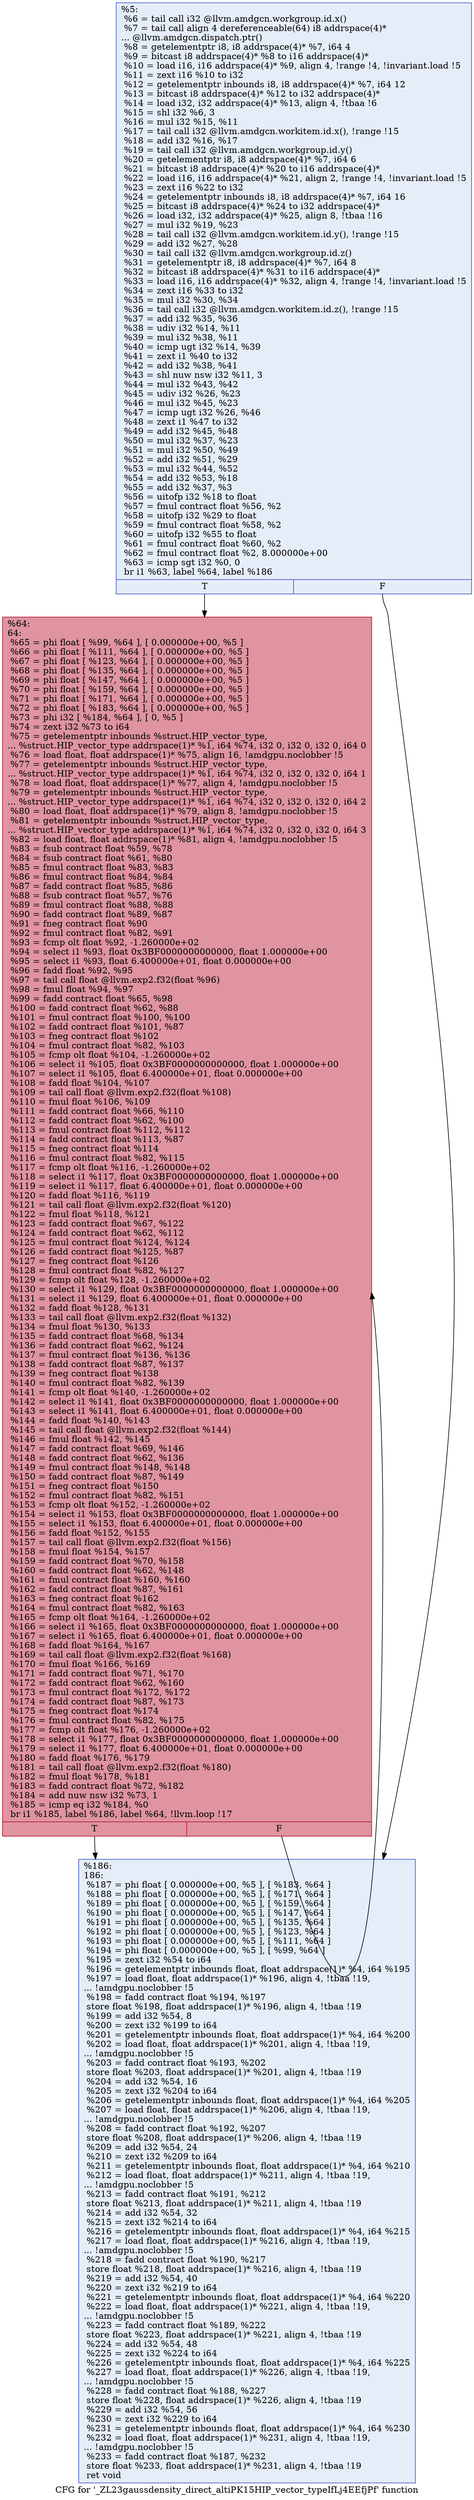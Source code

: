 digraph "CFG for '_ZL23gaussdensity_direct_altiPK15HIP_vector_typeIfLj4EEfjPf' function" {
	label="CFG for '_ZL23gaussdensity_direct_altiPK15HIP_vector_typeIfLj4EEfjPf' function";

	Node0x6158950 [shape=record,color="#3d50c3ff", style=filled, fillcolor="#c5d6f270",label="{%5:\l  %6 = tail call i32 @llvm.amdgcn.workgroup.id.x()\l  %7 = tail call align 4 dereferenceable(64) i8 addrspace(4)*\l... @llvm.amdgcn.dispatch.ptr()\l  %8 = getelementptr i8, i8 addrspace(4)* %7, i64 4\l  %9 = bitcast i8 addrspace(4)* %8 to i16 addrspace(4)*\l  %10 = load i16, i16 addrspace(4)* %9, align 4, !range !4, !invariant.load !5\l  %11 = zext i16 %10 to i32\l  %12 = getelementptr inbounds i8, i8 addrspace(4)* %7, i64 12\l  %13 = bitcast i8 addrspace(4)* %12 to i32 addrspace(4)*\l  %14 = load i32, i32 addrspace(4)* %13, align 4, !tbaa !6\l  %15 = shl i32 %6, 3\l  %16 = mul i32 %15, %11\l  %17 = tail call i32 @llvm.amdgcn.workitem.id.x(), !range !15\l  %18 = add i32 %16, %17\l  %19 = tail call i32 @llvm.amdgcn.workgroup.id.y()\l  %20 = getelementptr i8, i8 addrspace(4)* %7, i64 6\l  %21 = bitcast i8 addrspace(4)* %20 to i16 addrspace(4)*\l  %22 = load i16, i16 addrspace(4)* %21, align 2, !range !4, !invariant.load !5\l  %23 = zext i16 %22 to i32\l  %24 = getelementptr inbounds i8, i8 addrspace(4)* %7, i64 16\l  %25 = bitcast i8 addrspace(4)* %24 to i32 addrspace(4)*\l  %26 = load i32, i32 addrspace(4)* %25, align 8, !tbaa !16\l  %27 = mul i32 %19, %23\l  %28 = tail call i32 @llvm.amdgcn.workitem.id.y(), !range !15\l  %29 = add i32 %27, %28\l  %30 = tail call i32 @llvm.amdgcn.workgroup.id.z()\l  %31 = getelementptr i8, i8 addrspace(4)* %7, i64 8\l  %32 = bitcast i8 addrspace(4)* %31 to i16 addrspace(4)*\l  %33 = load i16, i16 addrspace(4)* %32, align 4, !range !4, !invariant.load !5\l  %34 = zext i16 %33 to i32\l  %35 = mul i32 %30, %34\l  %36 = tail call i32 @llvm.amdgcn.workitem.id.z(), !range !15\l  %37 = add i32 %35, %36\l  %38 = udiv i32 %14, %11\l  %39 = mul i32 %38, %11\l  %40 = icmp ugt i32 %14, %39\l  %41 = zext i1 %40 to i32\l  %42 = add i32 %38, %41\l  %43 = shl nuw nsw i32 %11, 3\l  %44 = mul i32 %43, %42\l  %45 = udiv i32 %26, %23\l  %46 = mul i32 %45, %23\l  %47 = icmp ugt i32 %26, %46\l  %48 = zext i1 %47 to i32\l  %49 = add i32 %45, %48\l  %50 = mul i32 %37, %23\l  %51 = mul i32 %50, %49\l  %52 = add i32 %51, %29\l  %53 = mul i32 %44, %52\l  %54 = add i32 %53, %18\l  %55 = add i32 %37, %3\l  %56 = uitofp i32 %18 to float\l  %57 = fmul contract float %56, %2\l  %58 = uitofp i32 %29 to float\l  %59 = fmul contract float %58, %2\l  %60 = uitofp i32 %55 to float\l  %61 = fmul contract float %60, %2\l  %62 = fmul contract float %2, 8.000000e+00\l  %63 = icmp sgt i32 %0, 0\l  br i1 %63, label %64, label %186\l|{<s0>T|<s1>F}}"];
	Node0x6158950:s0 -> Node0x615e960;
	Node0x6158950:s1 -> Node0x615e9f0;
	Node0x615e960 [shape=record,color="#b70d28ff", style=filled, fillcolor="#b70d2870",label="{%64:\l64:                                               \l  %65 = phi float [ %99, %64 ], [ 0.000000e+00, %5 ]\l  %66 = phi float [ %111, %64 ], [ 0.000000e+00, %5 ]\l  %67 = phi float [ %123, %64 ], [ 0.000000e+00, %5 ]\l  %68 = phi float [ %135, %64 ], [ 0.000000e+00, %5 ]\l  %69 = phi float [ %147, %64 ], [ 0.000000e+00, %5 ]\l  %70 = phi float [ %159, %64 ], [ 0.000000e+00, %5 ]\l  %71 = phi float [ %171, %64 ], [ 0.000000e+00, %5 ]\l  %72 = phi float [ %183, %64 ], [ 0.000000e+00, %5 ]\l  %73 = phi i32 [ %184, %64 ], [ 0, %5 ]\l  %74 = zext i32 %73 to i64\l  %75 = getelementptr inbounds %struct.HIP_vector_type,\l... %struct.HIP_vector_type addrspace(1)* %1, i64 %74, i32 0, i32 0, i32 0, i64 0\l  %76 = load float, float addrspace(1)* %75, align 16, !amdgpu.noclobber !5\l  %77 = getelementptr inbounds %struct.HIP_vector_type,\l... %struct.HIP_vector_type addrspace(1)* %1, i64 %74, i32 0, i32 0, i32 0, i64 1\l  %78 = load float, float addrspace(1)* %77, align 4, !amdgpu.noclobber !5\l  %79 = getelementptr inbounds %struct.HIP_vector_type,\l... %struct.HIP_vector_type addrspace(1)* %1, i64 %74, i32 0, i32 0, i32 0, i64 2\l  %80 = load float, float addrspace(1)* %79, align 8, !amdgpu.noclobber !5\l  %81 = getelementptr inbounds %struct.HIP_vector_type,\l... %struct.HIP_vector_type addrspace(1)* %1, i64 %74, i32 0, i32 0, i32 0, i64 3\l  %82 = load float, float addrspace(1)* %81, align 4, !amdgpu.noclobber !5\l  %83 = fsub contract float %59, %78\l  %84 = fsub contract float %61, %80\l  %85 = fmul contract float %83, %83\l  %86 = fmul contract float %84, %84\l  %87 = fadd contract float %85, %86\l  %88 = fsub contract float %57, %76\l  %89 = fmul contract float %88, %88\l  %90 = fadd contract float %89, %87\l  %91 = fneg contract float %90\l  %92 = fmul contract float %82, %91\l  %93 = fcmp olt float %92, -1.260000e+02\l  %94 = select i1 %93, float 0x3BF0000000000000, float 1.000000e+00\l  %95 = select i1 %93, float 6.400000e+01, float 0.000000e+00\l  %96 = fadd float %92, %95\l  %97 = tail call float @llvm.exp2.f32(float %96)\l  %98 = fmul float %94, %97\l  %99 = fadd contract float %65, %98\l  %100 = fadd contract float %62, %88\l  %101 = fmul contract float %100, %100\l  %102 = fadd contract float %101, %87\l  %103 = fneg contract float %102\l  %104 = fmul contract float %82, %103\l  %105 = fcmp olt float %104, -1.260000e+02\l  %106 = select i1 %105, float 0x3BF0000000000000, float 1.000000e+00\l  %107 = select i1 %105, float 6.400000e+01, float 0.000000e+00\l  %108 = fadd float %104, %107\l  %109 = tail call float @llvm.exp2.f32(float %108)\l  %110 = fmul float %106, %109\l  %111 = fadd contract float %66, %110\l  %112 = fadd contract float %62, %100\l  %113 = fmul contract float %112, %112\l  %114 = fadd contract float %113, %87\l  %115 = fneg contract float %114\l  %116 = fmul contract float %82, %115\l  %117 = fcmp olt float %116, -1.260000e+02\l  %118 = select i1 %117, float 0x3BF0000000000000, float 1.000000e+00\l  %119 = select i1 %117, float 6.400000e+01, float 0.000000e+00\l  %120 = fadd float %116, %119\l  %121 = tail call float @llvm.exp2.f32(float %120)\l  %122 = fmul float %118, %121\l  %123 = fadd contract float %67, %122\l  %124 = fadd contract float %62, %112\l  %125 = fmul contract float %124, %124\l  %126 = fadd contract float %125, %87\l  %127 = fneg contract float %126\l  %128 = fmul contract float %82, %127\l  %129 = fcmp olt float %128, -1.260000e+02\l  %130 = select i1 %129, float 0x3BF0000000000000, float 1.000000e+00\l  %131 = select i1 %129, float 6.400000e+01, float 0.000000e+00\l  %132 = fadd float %128, %131\l  %133 = tail call float @llvm.exp2.f32(float %132)\l  %134 = fmul float %130, %133\l  %135 = fadd contract float %68, %134\l  %136 = fadd contract float %62, %124\l  %137 = fmul contract float %136, %136\l  %138 = fadd contract float %87, %137\l  %139 = fneg contract float %138\l  %140 = fmul contract float %82, %139\l  %141 = fcmp olt float %140, -1.260000e+02\l  %142 = select i1 %141, float 0x3BF0000000000000, float 1.000000e+00\l  %143 = select i1 %141, float 6.400000e+01, float 0.000000e+00\l  %144 = fadd float %140, %143\l  %145 = tail call float @llvm.exp2.f32(float %144)\l  %146 = fmul float %142, %145\l  %147 = fadd contract float %69, %146\l  %148 = fadd contract float %62, %136\l  %149 = fmul contract float %148, %148\l  %150 = fadd contract float %87, %149\l  %151 = fneg contract float %150\l  %152 = fmul contract float %82, %151\l  %153 = fcmp olt float %152, -1.260000e+02\l  %154 = select i1 %153, float 0x3BF0000000000000, float 1.000000e+00\l  %155 = select i1 %153, float 6.400000e+01, float 0.000000e+00\l  %156 = fadd float %152, %155\l  %157 = tail call float @llvm.exp2.f32(float %156)\l  %158 = fmul float %154, %157\l  %159 = fadd contract float %70, %158\l  %160 = fadd contract float %62, %148\l  %161 = fmul contract float %160, %160\l  %162 = fadd contract float %87, %161\l  %163 = fneg contract float %162\l  %164 = fmul contract float %82, %163\l  %165 = fcmp olt float %164, -1.260000e+02\l  %166 = select i1 %165, float 0x3BF0000000000000, float 1.000000e+00\l  %167 = select i1 %165, float 6.400000e+01, float 0.000000e+00\l  %168 = fadd float %164, %167\l  %169 = tail call float @llvm.exp2.f32(float %168)\l  %170 = fmul float %166, %169\l  %171 = fadd contract float %71, %170\l  %172 = fadd contract float %62, %160\l  %173 = fmul contract float %172, %172\l  %174 = fadd contract float %87, %173\l  %175 = fneg contract float %174\l  %176 = fmul contract float %82, %175\l  %177 = fcmp olt float %176, -1.260000e+02\l  %178 = select i1 %177, float 0x3BF0000000000000, float 1.000000e+00\l  %179 = select i1 %177, float 6.400000e+01, float 0.000000e+00\l  %180 = fadd float %176, %179\l  %181 = tail call float @llvm.exp2.f32(float %180)\l  %182 = fmul float %178, %181\l  %183 = fadd contract float %72, %182\l  %184 = add nuw nsw i32 %73, 1\l  %185 = icmp eq i32 %184, %0\l  br i1 %185, label %186, label %64, !llvm.loop !17\l|{<s0>T|<s1>F}}"];
	Node0x615e960:s0 -> Node0x615e9f0;
	Node0x615e960:s1 -> Node0x615e960;
	Node0x615e9f0 [shape=record,color="#3d50c3ff", style=filled, fillcolor="#c5d6f270",label="{%186:\l186:                                              \l  %187 = phi float [ 0.000000e+00, %5 ], [ %183, %64 ]\l  %188 = phi float [ 0.000000e+00, %5 ], [ %171, %64 ]\l  %189 = phi float [ 0.000000e+00, %5 ], [ %159, %64 ]\l  %190 = phi float [ 0.000000e+00, %5 ], [ %147, %64 ]\l  %191 = phi float [ 0.000000e+00, %5 ], [ %135, %64 ]\l  %192 = phi float [ 0.000000e+00, %5 ], [ %123, %64 ]\l  %193 = phi float [ 0.000000e+00, %5 ], [ %111, %64 ]\l  %194 = phi float [ 0.000000e+00, %5 ], [ %99, %64 ]\l  %195 = zext i32 %54 to i64\l  %196 = getelementptr inbounds float, float addrspace(1)* %4, i64 %195\l  %197 = load float, float addrspace(1)* %196, align 4, !tbaa !19,\l... !amdgpu.noclobber !5\l  %198 = fadd contract float %194, %197\l  store float %198, float addrspace(1)* %196, align 4, !tbaa !19\l  %199 = add i32 %54, 8\l  %200 = zext i32 %199 to i64\l  %201 = getelementptr inbounds float, float addrspace(1)* %4, i64 %200\l  %202 = load float, float addrspace(1)* %201, align 4, !tbaa !19,\l... !amdgpu.noclobber !5\l  %203 = fadd contract float %193, %202\l  store float %203, float addrspace(1)* %201, align 4, !tbaa !19\l  %204 = add i32 %54, 16\l  %205 = zext i32 %204 to i64\l  %206 = getelementptr inbounds float, float addrspace(1)* %4, i64 %205\l  %207 = load float, float addrspace(1)* %206, align 4, !tbaa !19,\l... !amdgpu.noclobber !5\l  %208 = fadd contract float %192, %207\l  store float %208, float addrspace(1)* %206, align 4, !tbaa !19\l  %209 = add i32 %54, 24\l  %210 = zext i32 %209 to i64\l  %211 = getelementptr inbounds float, float addrspace(1)* %4, i64 %210\l  %212 = load float, float addrspace(1)* %211, align 4, !tbaa !19,\l... !amdgpu.noclobber !5\l  %213 = fadd contract float %191, %212\l  store float %213, float addrspace(1)* %211, align 4, !tbaa !19\l  %214 = add i32 %54, 32\l  %215 = zext i32 %214 to i64\l  %216 = getelementptr inbounds float, float addrspace(1)* %4, i64 %215\l  %217 = load float, float addrspace(1)* %216, align 4, !tbaa !19,\l... !amdgpu.noclobber !5\l  %218 = fadd contract float %190, %217\l  store float %218, float addrspace(1)* %216, align 4, !tbaa !19\l  %219 = add i32 %54, 40\l  %220 = zext i32 %219 to i64\l  %221 = getelementptr inbounds float, float addrspace(1)* %4, i64 %220\l  %222 = load float, float addrspace(1)* %221, align 4, !tbaa !19,\l... !amdgpu.noclobber !5\l  %223 = fadd contract float %189, %222\l  store float %223, float addrspace(1)* %221, align 4, !tbaa !19\l  %224 = add i32 %54, 48\l  %225 = zext i32 %224 to i64\l  %226 = getelementptr inbounds float, float addrspace(1)* %4, i64 %225\l  %227 = load float, float addrspace(1)* %226, align 4, !tbaa !19,\l... !amdgpu.noclobber !5\l  %228 = fadd contract float %188, %227\l  store float %228, float addrspace(1)* %226, align 4, !tbaa !19\l  %229 = add i32 %54, 56\l  %230 = zext i32 %229 to i64\l  %231 = getelementptr inbounds float, float addrspace(1)* %4, i64 %230\l  %232 = load float, float addrspace(1)* %231, align 4, !tbaa !19,\l... !amdgpu.noclobber !5\l  %233 = fadd contract float %187, %232\l  store float %233, float addrspace(1)* %231, align 4, !tbaa !19\l  ret void\l}"];
}
